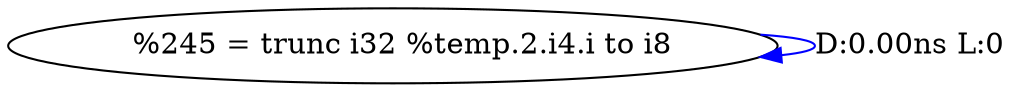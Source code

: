 digraph {
Node0x36e7ad0[label="  %245 = trunc i32 %temp.2.i4.i to i8"];
Node0x36e7ad0 -> Node0x36e7ad0[label="D:0.00ns L:0",color=blue];
}
